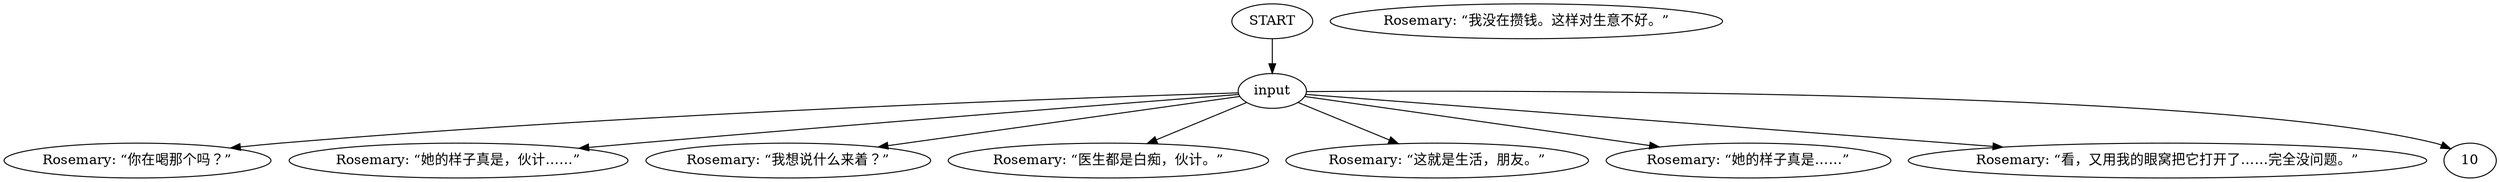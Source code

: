 # VILLAGE / ROSEMARY barks
# Stuff Rosemary says.
# ==================================================
digraph G {
	  0 [label="START"];
	  1 [label="input"];
	  2 [label="Rosemary: “你在喝那个吗？”"];
	  3 [label="Rosemary: “她的样子真是，伙计……”"];
	  4 [label="Rosemary: “我想说什么来着？”"];
	  5 [label="Rosemary: “医生都是白痴，伙计。”"];
	  6 [label="Rosemary: “这就是生活，朋友。”"];
	  7 [label="Rosemary: “她的样子真是……”"];
	  8 [label="Rosemary: “我没在攒钱。这样对生意不好。”"];
	  9 [label="Rosemary: “看，又用我的眼窝把它打开了……完全没问题。”"];
	  0 -> 1
	  1 -> 2
	  1 -> 3
	  1 -> 4
	  1 -> 5
	  1 -> 6
	  1 -> 7
	  1 -> 9
	  1 -> 10
}

